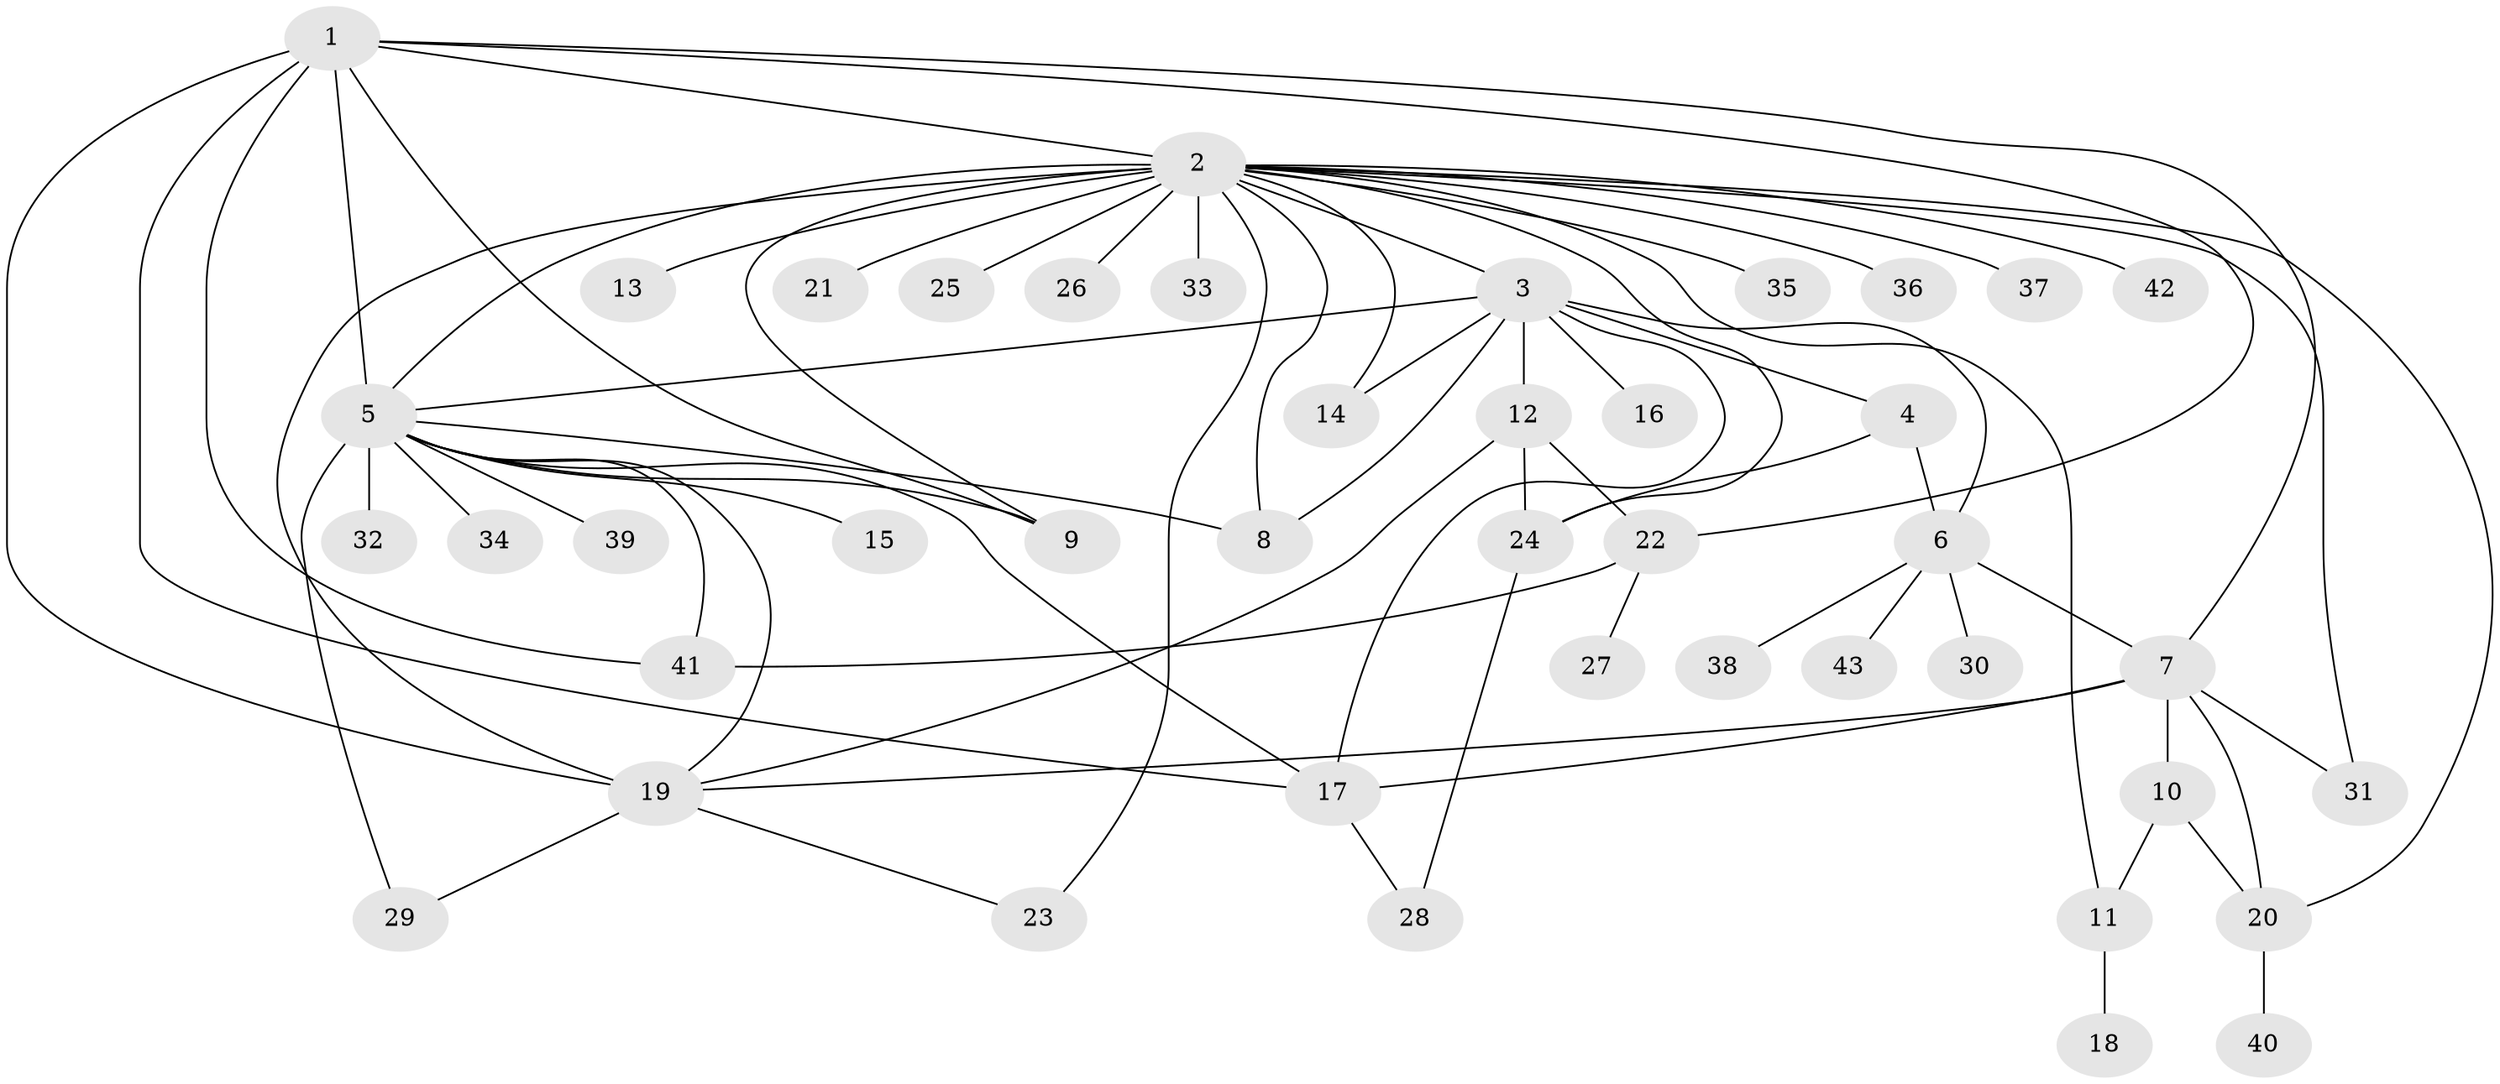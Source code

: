 // original degree distribution, {24: 0.011627906976744186, 29: 0.011627906976744186, 15: 0.011627906976744186, 2: 0.23255813953488372, 5: 0.03488372093023256, 7: 0.03488372093023256, 8: 0.023255813953488372, 3: 0.10465116279069768, 1: 0.45348837209302323, 4: 0.046511627906976744, 6: 0.03488372093023256}
// Generated by graph-tools (version 1.1) at 2025/50/03/04/25 22:50:22]
// undirected, 43 vertices, 70 edges
graph export_dot {
  node [color=gray90,style=filled];
  1;
  2;
  3;
  4;
  5;
  6;
  7;
  8;
  9;
  10;
  11;
  12;
  13;
  14;
  15;
  16;
  17;
  18;
  19;
  20;
  21;
  22;
  23;
  24;
  25;
  26;
  27;
  28;
  29;
  30;
  31;
  32;
  33;
  34;
  35;
  36;
  37;
  38;
  39;
  40;
  41;
  42;
  43;
  1 -- 2 [weight=1.0];
  1 -- 5 [weight=12.0];
  1 -- 7 [weight=1.0];
  1 -- 9 [weight=1.0];
  1 -- 17 [weight=1.0];
  1 -- 19 [weight=1.0];
  1 -- 22 [weight=1.0];
  1 -- 41 [weight=1.0];
  2 -- 3 [weight=1.0];
  2 -- 5 [weight=2.0];
  2 -- 8 [weight=1.0];
  2 -- 9 [weight=3.0];
  2 -- 11 [weight=1.0];
  2 -- 13 [weight=1.0];
  2 -- 14 [weight=1.0];
  2 -- 19 [weight=2.0];
  2 -- 20 [weight=1.0];
  2 -- 21 [weight=1.0];
  2 -- 23 [weight=1.0];
  2 -- 24 [weight=1.0];
  2 -- 25 [weight=1.0];
  2 -- 26 [weight=1.0];
  2 -- 31 [weight=1.0];
  2 -- 33 [weight=1.0];
  2 -- 35 [weight=1.0];
  2 -- 36 [weight=1.0];
  2 -- 37 [weight=1.0];
  2 -- 42 [weight=1.0];
  3 -- 4 [weight=2.0];
  3 -- 5 [weight=2.0];
  3 -- 6 [weight=1.0];
  3 -- 8 [weight=1.0];
  3 -- 12 [weight=4.0];
  3 -- 14 [weight=1.0];
  3 -- 16 [weight=1.0];
  3 -- 17 [weight=1.0];
  4 -- 6 [weight=1.0];
  4 -- 24 [weight=1.0];
  5 -- 8 [weight=2.0];
  5 -- 9 [weight=1.0];
  5 -- 15 [weight=1.0];
  5 -- 17 [weight=2.0];
  5 -- 19 [weight=1.0];
  5 -- 29 [weight=1.0];
  5 -- 32 [weight=1.0];
  5 -- 34 [weight=1.0];
  5 -- 39 [weight=1.0];
  5 -- 41 [weight=1.0];
  6 -- 7 [weight=1.0];
  6 -- 30 [weight=1.0];
  6 -- 38 [weight=1.0];
  6 -- 43 [weight=1.0];
  7 -- 10 [weight=1.0];
  7 -- 17 [weight=1.0];
  7 -- 19 [weight=1.0];
  7 -- 20 [weight=1.0];
  7 -- 31 [weight=1.0];
  10 -- 11 [weight=1.0];
  10 -- 20 [weight=1.0];
  11 -- 18 [weight=1.0];
  12 -- 19 [weight=1.0];
  12 -- 22 [weight=1.0];
  12 -- 24 [weight=1.0];
  17 -- 28 [weight=1.0];
  19 -- 23 [weight=1.0];
  19 -- 29 [weight=1.0];
  20 -- 40 [weight=1.0];
  22 -- 27 [weight=2.0];
  22 -- 41 [weight=1.0];
  24 -- 28 [weight=1.0];
}
